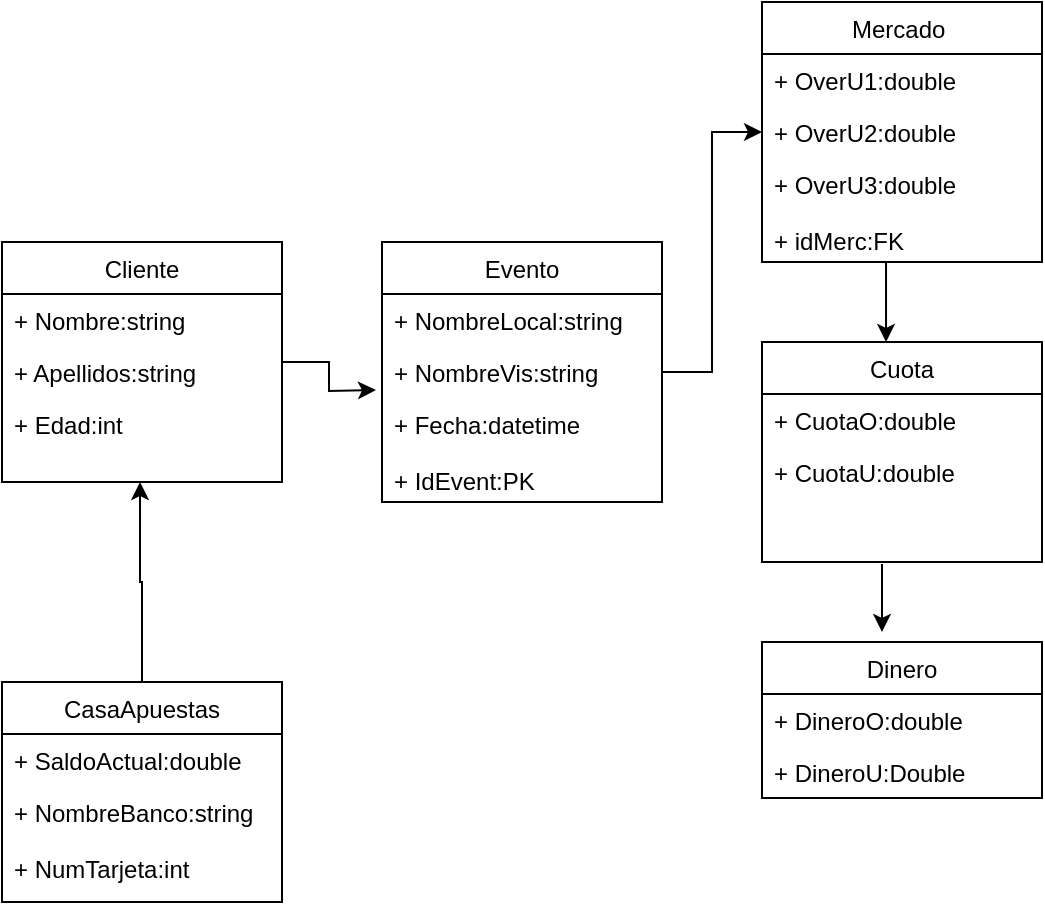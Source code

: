 <mxfile version="13.7.5" type="device"><diagram id="xE_loYN0WyalIdmtPy6F" name="Page-1"><mxGraphModel dx="1955" dy="934" grid="1" gridSize="10" guides="1" tooltips="1" connect="1" arrows="1" fold="1" page="1" pageScale="1" pageWidth="827" pageHeight="1169" math="0" shadow="0"><root><mxCell id="0"/><mxCell id="1" parent="0"/><mxCell id="XP2h67n3nQCvkfsEkFBe-1" value="Mercado " style="swimlane;fontStyle=0;childLayout=stackLayout;horizontal=1;startSize=26;fillColor=none;horizontalStack=0;resizeParent=1;resizeParentMax=0;resizeLast=0;collapsible=1;marginBottom=0;" parent="1" vertex="1"><mxGeometry x="410" y="60" width="140" height="130" as="geometry"/></mxCell><mxCell id="XP2h67n3nQCvkfsEkFBe-2" value="+ OverU1:double" style="text;strokeColor=none;fillColor=none;align=left;verticalAlign=top;spacingLeft=4;spacingRight=4;overflow=hidden;rotatable=0;points=[[0,0.5],[1,0.5]];portConstraint=eastwest;" parent="XP2h67n3nQCvkfsEkFBe-1" vertex="1"><mxGeometry y="26" width="140" height="26" as="geometry"/></mxCell><mxCell id="XP2h67n3nQCvkfsEkFBe-3" value="+ OverU2:double" style="text;strokeColor=none;fillColor=none;align=left;verticalAlign=top;spacingLeft=4;spacingRight=4;overflow=hidden;rotatable=0;points=[[0,0.5],[1,0.5]];portConstraint=eastwest;" parent="XP2h67n3nQCvkfsEkFBe-1" vertex="1"><mxGeometry y="52" width="140" height="26" as="geometry"/></mxCell><mxCell id="XP2h67n3nQCvkfsEkFBe-4" value="+ OverU3:double&#10;&#10;+ idMerc:FK" style="text;strokeColor=none;fillColor=none;align=left;verticalAlign=top;spacingLeft=4;spacingRight=4;overflow=hidden;rotatable=0;points=[[0,0.5],[1,0.5]];portConstraint=eastwest;" parent="XP2h67n3nQCvkfsEkFBe-1" vertex="1"><mxGeometry y="78" width="140" height="52" as="geometry"/></mxCell><mxCell id="XP2h67n3nQCvkfsEkFBe-22" style="edgeStyle=orthogonalEdgeStyle;rounded=0;orthogonalLoop=1;jettySize=auto;html=1;entryX=0;entryY=0.5;entryDx=0;entryDy=0;" parent="1" source="XP2h67n3nQCvkfsEkFBe-11" target="XP2h67n3nQCvkfsEkFBe-3" edge="1"><mxGeometry relative="1" as="geometry"/></mxCell><mxCell id="XP2h67n3nQCvkfsEkFBe-5" value="Cuota" style="swimlane;fontStyle=0;childLayout=stackLayout;horizontal=1;startSize=26;fillColor=none;horizontalStack=0;resizeParent=1;resizeParentMax=0;resizeLast=0;collapsible=1;marginBottom=0;" parent="1" vertex="1"><mxGeometry x="410" y="230" width="140" height="110" as="geometry"/></mxCell><mxCell id="XP2h67n3nQCvkfsEkFBe-6" value="+ CuotaO:double" style="text;strokeColor=none;fillColor=none;align=left;verticalAlign=top;spacingLeft=4;spacingRight=4;overflow=hidden;rotatable=0;points=[[0,0.5],[1,0.5]];portConstraint=eastwest;" parent="XP2h67n3nQCvkfsEkFBe-5" vertex="1"><mxGeometry y="26" width="140" height="26" as="geometry"/></mxCell><mxCell id="XP2h67n3nQCvkfsEkFBe-7" value="+ CuotaU:double" style="text;strokeColor=none;fillColor=none;align=left;verticalAlign=top;spacingLeft=4;spacingRight=4;overflow=hidden;rotatable=0;points=[[0,0.5],[1,0.5]];portConstraint=eastwest;" parent="XP2h67n3nQCvkfsEkFBe-5" vertex="1"><mxGeometry y="52" width="140" height="58" as="geometry"/></mxCell><mxCell id="XP2h67n3nQCvkfsEkFBe-13" value="Dinero" style="swimlane;fontStyle=0;childLayout=stackLayout;horizontal=1;startSize=26;fillColor=none;horizontalStack=0;resizeParent=1;resizeParentMax=0;resizeLast=0;collapsible=1;marginBottom=0;" parent="1" vertex="1"><mxGeometry x="410" y="380" width="140" height="78" as="geometry"/></mxCell><mxCell id="XP2h67n3nQCvkfsEkFBe-14" value="+ DineroO:double" style="text;strokeColor=none;fillColor=none;align=left;verticalAlign=top;spacingLeft=4;spacingRight=4;overflow=hidden;rotatable=0;points=[[0,0.5],[1,0.5]];portConstraint=eastwest;" parent="XP2h67n3nQCvkfsEkFBe-13" vertex="1"><mxGeometry y="26" width="140" height="26" as="geometry"/></mxCell><mxCell id="XP2h67n3nQCvkfsEkFBe-15" value="+ DineroU:Double" style="text;strokeColor=none;fillColor=none;align=left;verticalAlign=top;spacingLeft=4;spacingRight=4;overflow=hidden;rotatable=0;points=[[0,0.5],[1,0.5]];portConstraint=eastwest;" parent="XP2h67n3nQCvkfsEkFBe-13" vertex="1"><mxGeometry y="52" width="140" height="26" as="geometry"/></mxCell><mxCell id="XP2h67n3nQCvkfsEkFBe-9" value="Evento" style="swimlane;fontStyle=0;childLayout=stackLayout;horizontal=1;startSize=26;fillColor=none;horizontalStack=0;resizeParent=1;resizeParentMax=0;resizeLast=0;collapsible=1;marginBottom=0;" parent="1" vertex="1"><mxGeometry x="220" y="180" width="140" height="130" as="geometry"/></mxCell><mxCell id="XP2h67n3nQCvkfsEkFBe-10" value="+ NombreLocal:string" style="text;strokeColor=none;fillColor=none;align=left;verticalAlign=top;spacingLeft=4;spacingRight=4;overflow=hidden;rotatable=0;points=[[0,0.5],[1,0.5]];portConstraint=eastwest;" parent="XP2h67n3nQCvkfsEkFBe-9" vertex="1"><mxGeometry y="26" width="140" height="26" as="geometry"/></mxCell><mxCell id="XP2h67n3nQCvkfsEkFBe-11" value="+ NombreVis:string" style="text;strokeColor=none;fillColor=none;align=left;verticalAlign=top;spacingLeft=4;spacingRight=4;overflow=hidden;rotatable=0;points=[[0,0.5],[1,0.5]];portConstraint=eastwest;" parent="XP2h67n3nQCvkfsEkFBe-9" vertex="1"><mxGeometry y="52" width="140" height="26" as="geometry"/></mxCell><mxCell id="XP2h67n3nQCvkfsEkFBe-12" value="+ Fecha:datetime&#10;&#10;+ IdEvent:PK" style="text;strokeColor=none;fillColor=none;align=left;verticalAlign=top;spacingLeft=4;spacingRight=4;overflow=hidden;rotatable=0;points=[[0,0.5],[1,0.5]];portConstraint=eastwest;" parent="XP2h67n3nQCvkfsEkFBe-9" vertex="1"><mxGeometry y="78" width="140" height="52" as="geometry"/></mxCell><mxCell id="XP2h67n3nQCvkfsEkFBe-23" style="edgeStyle=orthogonalEdgeStyle;rounded=0;orthogonalLoop=1;jettySize=auto;html=1;" parent="1" source="XP2h67n3nQCvkfsEkFBe-18" edge="1"><mxGeometry relative="1" as="geometry"><mxPoint x="217" y="254" as="targetPoint"/></mxGeometry></mxCell><mxCell id="XP2h67n3nQCvkfsEkFBe-18" value="Cliente" style="swimlane;fontStyle=0;childLayout=stackLayout;horizontal=1;startSize=26;fillColor=none;horizontalStack=0;resizeParent=1;resizeParentMax=0;resizeLast=0;collapsible=1;marginBottom=0;" parent="1" vertex="1"><mxGeometry x="30" y="180" width="140" height="120" as="geometry"/></mxCell><mxCell id="XP2h67n3nQCvkfsEkFBe-19" value="+ Nombre:string" style="text;strokeColor=none;fillColor=none;align=left;verticalAlign=top;spacingLeft=4;spacingRight=4;overflow=hidden;rotatable=0;points=[[0,0.5],[1,0.5]];portConstraint=eastwest;" parent="XP2h67n3nQCvkfsEkFBe-18" vertex="1"><mxGeometry y="26" width="140" height="26" as="geometry"/></mxCell><mxCell id="XP2h67n3nQCvkfsEkFBe-20" value="+ Apellidos:string" style="text;strokeColor=none;fillColor=none;align=left;verticalAlign=top;spacingLeft=4;spacingRight=4;overflow=hidden;rotatable=0;points=[[0,0.5],[1,0.5]];portConstraint=eastwest;" parent="XP2h67n3nQCvkfsEkFBe-18" vertex="1"><mxGeometry y="52" width="140" height="26" as="geometry"/></mxCell><mxCell id="XP2h67n3nQCvkfsEkFBe-21" value="+ Edad:int&#10;" style="text;strokeColor=none;fillColor=none;align=left;verticalAlign=top;spacingLeft=4;spacingRight=4;overflow=hidden;rotatable=0;points=[[0,0.5],[1,0.5]];portConstraint=eastwest;" parent="XP2h67n3nQCvkfsEkFBe-18" vertex="1"><mxGeometry y="78" width="140" height="42" as="geometry"/></mxCell><mxCell id="XP2h67n3nQCvkfsEkFBe-24" value="" style="endArrow=classic;html=1;exitX=0.443;exitY=1;exitDx=0;exitDy=0;exitPerimeter=0;entryX=0.443;entryY=0;entryDx=0;entryDy=0;entryPerimeter=0;" parent="1" source="XP2h67n3nQCvkfsEkFBe-4" target="XP2h67n3nQCvkfsEkFBe-5" edge="1"><mxGeometry width="50" height="50" relative="1" as="geometry"><mxPoint x="580" y="280" as="sourcePoint"/><mxPoint x="630" y="230" as="targetPoint"/></mxGeometry></mxCell><mxCell id="XP2h67n3nQCvkfsEkFBe-25" value="" style="endArrow=classic;html=1;" parent="1" edge="1"><mxGeometry width="50" height="50" relative="1" as="geometry"><mxPoint x="470" y="341" as="sourcePoint"/><mxPoint x="470" y="375" as="targetPoint"/></mxGeometry></mxCell><mxCell id="xDerVVo0nbqY6RueBEoe-4" style="edgeStyle=orthogonalEdgeStyle;rounded=0;orthogonalLoop=1;jettySize=auto;html=1;entryX=0.493;entryY=1;entryDx=0;entryDy=0;entryPerimeter=0;" edge="1" parent="1" source="xDerVVo0nbqY6RueBEoe-1" target="XP2h67n3nQCvkfsEkFBe-21"><mxGeometry relative="1" as="geometry"><Array as="points"><mxPoint x="100" y="350"/><mxPoint x="99" y="350"/></Array></mxGeometry></mxCell><mxCell id="xDerVVo0nbqY6RueBEoe-1" value="CasaApuestas" style="swimlane;fontStyle=0;childLayout=stackLayout;horizontal=1;startSize=26;fillColor=none;horizontalStack=0;resizeParent=1;resizeParentMax=0;resizeLast=0;collapsible=1;marginBottom=0;" vertex="1" parent="1"><mxGeometry x="30" y="400" width="140" height="110" as="geometry"/></mxCell><mxCell id="xDerVVo0nbqY6RueBEoe-2" value="+ SaldoActual:double" style="text;strokeColor=none;fillColor=none;align=left;verticalAlign=top;spacingLeft=4;spacingRight=4;overflow=hidden;rotatable=0;points=[[0,0.5],[1,0.5]];portConstraint=eastwest;" vertex="1" parent="xDerVVo0nbqY6RueBEoe-1"><mxGeometry y="26" width="140" height="26" as="geometry"/></mxCell><mxCell id="xDerVVo0nbqY6RueBEoe-3" value="+ NombreBanco:string&#10;&#10;+ NumTarjeta:int" style="text;strokeColor=none;fillColor=none;align=left;verticalAlign=top;spacingLeft=4;spacingRight=4;overflow=hidden;rotatable=0;points=[[0,0.5],[1,0.5]];portConstraint=eastwest;" vertex="1" parent="xDerVVo0nbqY6RueBEoe-1"><mxGeometry y="52" width="140" height="58" as="geometry"/></mxCell></root></mxGraphModel></diagram></mxfile>